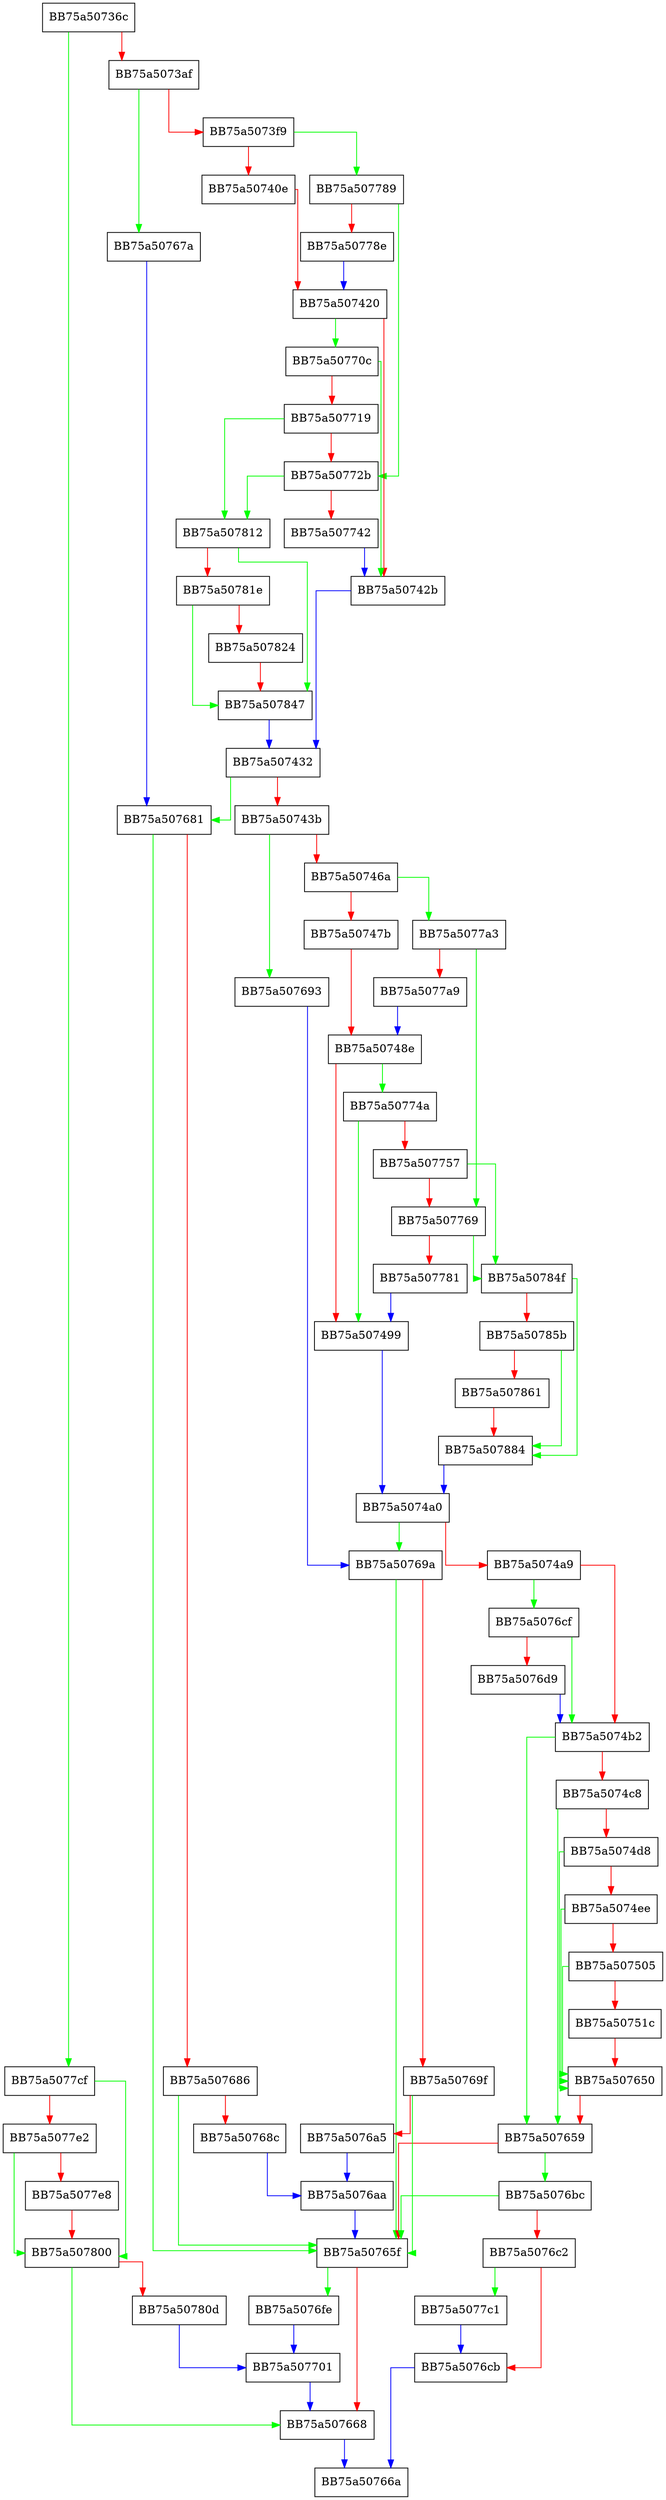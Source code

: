 digraph IsKMDFCompatible {
  node [shape="box"];
  graph [splines=ortho];
  BB75a50736c -> BB75a5077cf [color="green"];
  BB75a50736c -> BB75a5073af [color="red"];
  BB75a5073af -> BB75a50767a [color="green"];
  BB75a5073af -> BB75a5073f9 [color="red"];
  BB75a5073f9 -> BB75a507789 [color="green"];
  BB75a5073f9 -> BB75a50740e [color="red"];
  BB75a50740e -> BB75a507420 [color="red"];
  BB75a507420 -> BB75a50770c [color="green"];
  BB75a507420 -> BB75a50742b [color="red"];
  BB75a50742b -> BB75a507432 [color="blue"];
  BB75a507432 -> BB75a507681 [color="green"];
  BB75a507432 -> BB75a50743b [color="red"];
  BB75a50743b -> BB75a507693 [color="green"];
  BB75a50743b -> BB75a50746a [color="red"];
  BB75a50746a -> BB75a5077a3 [color="green"];
  BB75a50746a -> BB75a50747b [color="red"];
  BB75a50747b -> BB75a50748e [color="red"];
  BB75a50748e -> BB75a50774a [color="green"];
  BB75a50748e -> BB75a507499 [color="red"];
  BB75a507499 -> BB75a5074a0 [color="blue"];
  BB75a5074a0 -> BB75a50769a [color="green"];
  BB75a5074a0 -> BB75a5074a9 [color="red"];
  BB75a5074a9 -> BB75a5076cf [color="green"];
  BB75a5074a9 -> BB75a5074b2 [color="red"];
  BB75a5074b2 -> BB75a507659 [color="green"];
  BB75a5074b2 -> BB75a5074c8 [color="red"];
  BB75a5074c8 -> BB75a507659 [color="green"];
  BB75a5074c8 -> BB75a5074d8 [color="red"];
  BB75a5074d8 -> BB75a507650 [color="green"];
  BB75a5074d8 -> BB75a5074ee [color="red"];
  BB75a5074ee -> BB75a507650 [color="green"];
  BB75a5074ee -> BB75a507505 [color="red"];
  BB75a507505 -> BB75a507650 [color="green"];
  BB75a507505 -> BB75a50751c [color="red"];
  BB75a50751c -> BB75a507650 [color="red"];
  BB75a507650 -> BB75a507659 [color="red"];
  BB75a507659 -> BB75a5076bc [color="green"];
  BB75a507659 -> BB75a50765f [color="red"];
  BB75a50765f -> BB75a5076fe [color="green"];
  BB75a50765f -> BB75a507668 [color="red"];
  BB75a507668 -> BB75a50766a [color="blue"];
  BB75a50767a -> BB75a507681 [color="blue"];
  BB75a507681 -> BB75a50765f [color="green"];
  BB75a507681 -> BB75a507686 [color="red"];
  BB75a507686 -> BB75a50765f [color="green"];
  BB75a507686 -> BB75a50768c [color="red"];
  BB75a50768c -> BB75a5076aa [color="blue"];
  BB75a507693 -> BB75a50769a [color="blue"];
  BB75a50769a -> BB75a50765f [color="green"];
  BB75a50769a -> BB75a50769f [color="red"];
  BB75a50769f -> BB75a50765f [color="green"];
  BB75a50769f -> BB75a5076a5 [color="red"];
  BB75a5076a5 -> BB75a5076aa [color="blue"];
  BB75a5076aa -> BB75a50765f [color="blue"];
  BB75a5076bc -> BB75a50765f [color="green"];
  BB75a5076bc -> BB75a5076c2 [color="red"];
  BB75a5076c2 -> BB75a5077c1 [color="green"];
  BB75a5076c2 -> BB75a5076cb [color="red"];
  BB75a5076cb -> BB75a50766a [color="blue"];
  BB75a5076cf -> BB75a5074b2 [color="green"];
  BB75a5076cf -> BB75a5076d9 [color="red"];
  BB75a5076d9 -> BB75a5074b2 [color="blue"];
  BB75a5076fe -> BB75a507701 [color="blue"];
  BB75a507701 -> BB75a507668 [color="blue"];
  BB75a50770c -> BB75a50742b [color="green"];
  BB75a50770c -> BB75a507719 [color="red"];
  BB75a507719 -> BB75a507812 [color="green"];
  BB75a507719 -> BB75a50772b [color="red"];
  BB75a50772b -> BB75a507812 [color="green"];
  BB75a50772b -> BB75a507742 [color="red"];
  BB75a507742 -> BB75a50742b [color="blue"];
  BB75a50774a -> BB75a507499 [color="green"];
  BB75a50774a -> BB75a507757 [color="red"];
  BB75a507757 -> BB75a50784f [color="green"];
  BB75a507757 -> BB75a507769 [color="red"];
  BB75a507769 -> BB75a50784f [color="green"];
  BB75a507769 -> BB75a507781 [color="red"];
  BB75a507781 -> BB75a507499 [color="blue"];
  BB75a507789 -> BB75a50772b [color="green"];
  BB75a507789 -> BB75a50778e [color="red"];
  BB75a50778e -> BB75a507420 [color="blue"];
  BB75a5077a3 -> BB75a507769 [color="green"];
  BB75a5077a3 -> BB75a5077a9 [color="red"];
  BB75a5077a9 -> BB75a50748e [color="blue"];
  BB75a5077c1 -> BB75a5076cb [color="blue"];
  BB75a5077cf -> BB75a507800 [color="green"];
  BB75a5077cf -> BB75a5077e2 [color="red"];
  BB75a5077e2 -> BB75a507800 [color="green"];
  BB75a5077e2 -> BB75a5077e8 [color="red"];
  BB75a5077e8 -> BB75a507800 [color="red"];
  BB75a507800 -> BB75a507668 [color="green"];
  BB75a507800 -> BB75a50780d [color="red"];
  BB75a50780d -> BB75a507701 [color="blue"];
  BB75a507812 -> BB75a507847 [color="green"];
  BB75a507812 -> BB75a50781e [color="red"];
  BB75a50781e -> BB75a507847 [color="green"];
  BB75a50781e -> BB75a507824 [color="red"];
  BB75a507824 -> BB75a507847 [color="red"];
  BB75a507847 -> BB75a507432 [color="blue"];
  BB75a50784f -> BB75a507884 [color="green"];
  BB75a50784f -> BB75a50785b [color="red"];
  BB75a50785b -> BB75a507884 [color="green"];
  BB75a50785b -> BB75a507861 [color="red"];
  BB75a507861 -> BB75a507884 [color="red"];
  BB75a507884 -> BB75a5074a0 [color="blue"];
}